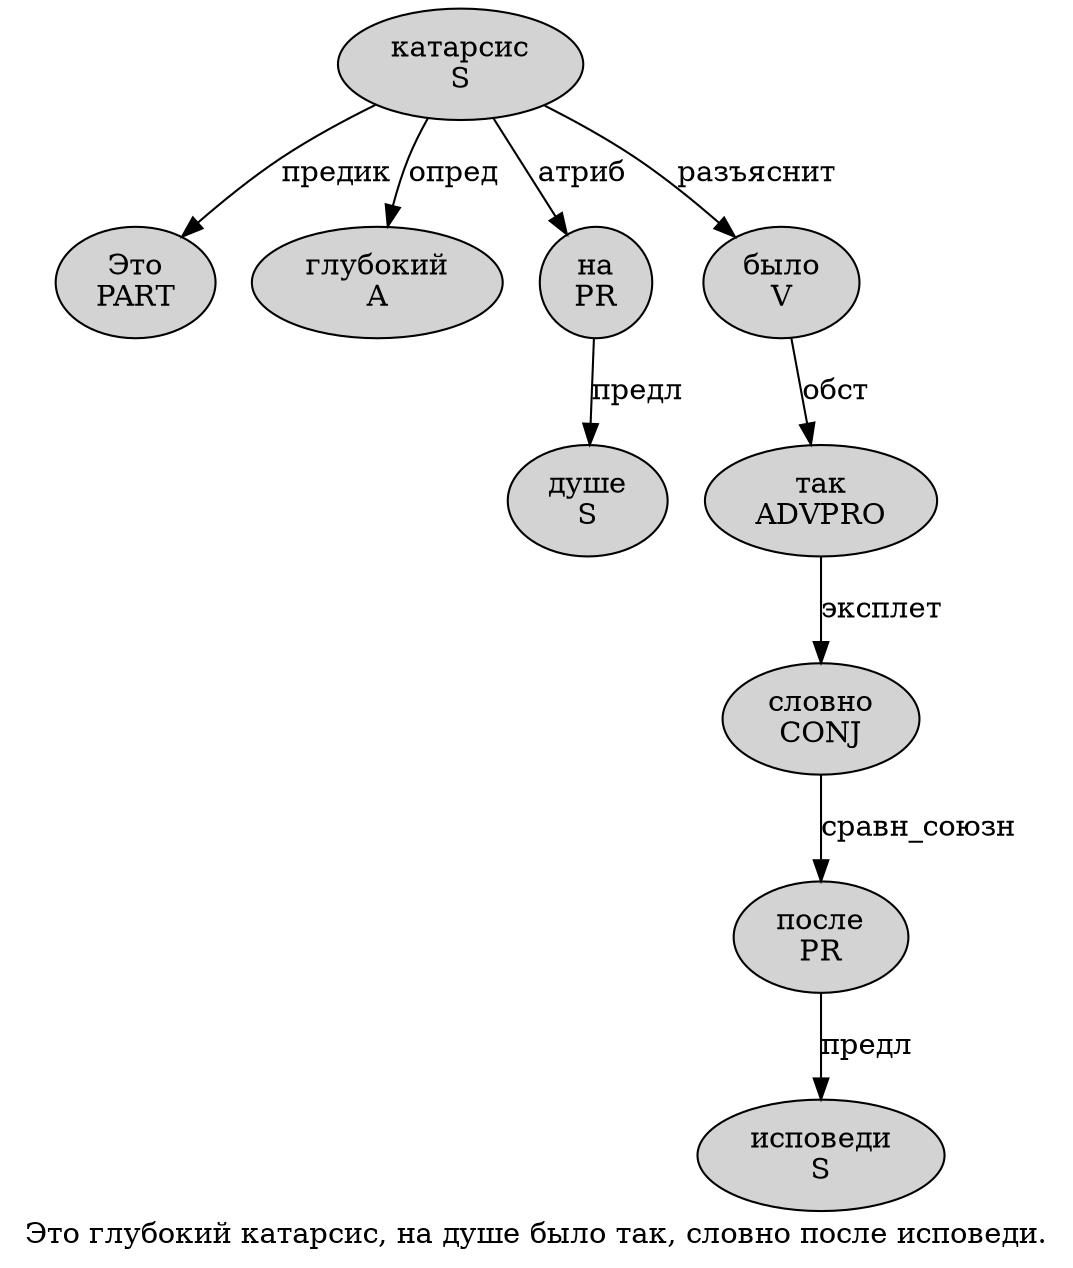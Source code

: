 digraph SENTENCE_2198 {
	graph [label="Это глубокий катарсис, на душе было так, словно после исповеди."]
	node [style=filled]
		0 [label="Это
PART" color="" fillcolor=lightgray penwidth=1 shape=ellipse]
		1 [label="глубокий
A" color="" fillcolor=lightgray penwidth=1 shape=ellipse]
		2 [label="катарсис
S" color="" fillcolor=lightgray penwidth=1 shape=ellipse]
		4 [label="на
PR" color="" fillcolor=lightgray penwidth=1 shape=ellipse]
		5 [label="душе
S" color="" fillcolor=lightgray penwidth=1 shape=ellipse]
		6 [label="было
V" color="" fillcolor=lightgray penwidth=1 shape=ellipse]
		7 [label="так
ADVPRO" color="" fillcolor=lightgray penwidth=1 shape=ellipse]
		9 [label="словно
CONJ" color="" fillcolor=lightgray penwidth=1 shape=ellipse]
		10 [label="после
PR" color="" fillcolor=lightgray penwidth=1 shape=ellipse]
		11 [label="исповеди
S" color="" fillcolor=lightgray penwidth=1 shape=ellipse]
			7 -> 9 [label="эксплет"]
			6 -> 7 [label="обст"]
			2 -> 0 [label="предик"]
			2 -> 1 [label="опред"]
			2 -> 4 [label="атриб"]
			2 -> 6 [label="разъяснит"]
			4 -> 5 [label="предл"]
			10 -> 11 [label="предл"]
			9 -> 10 [label="сравн_союзн"]
}